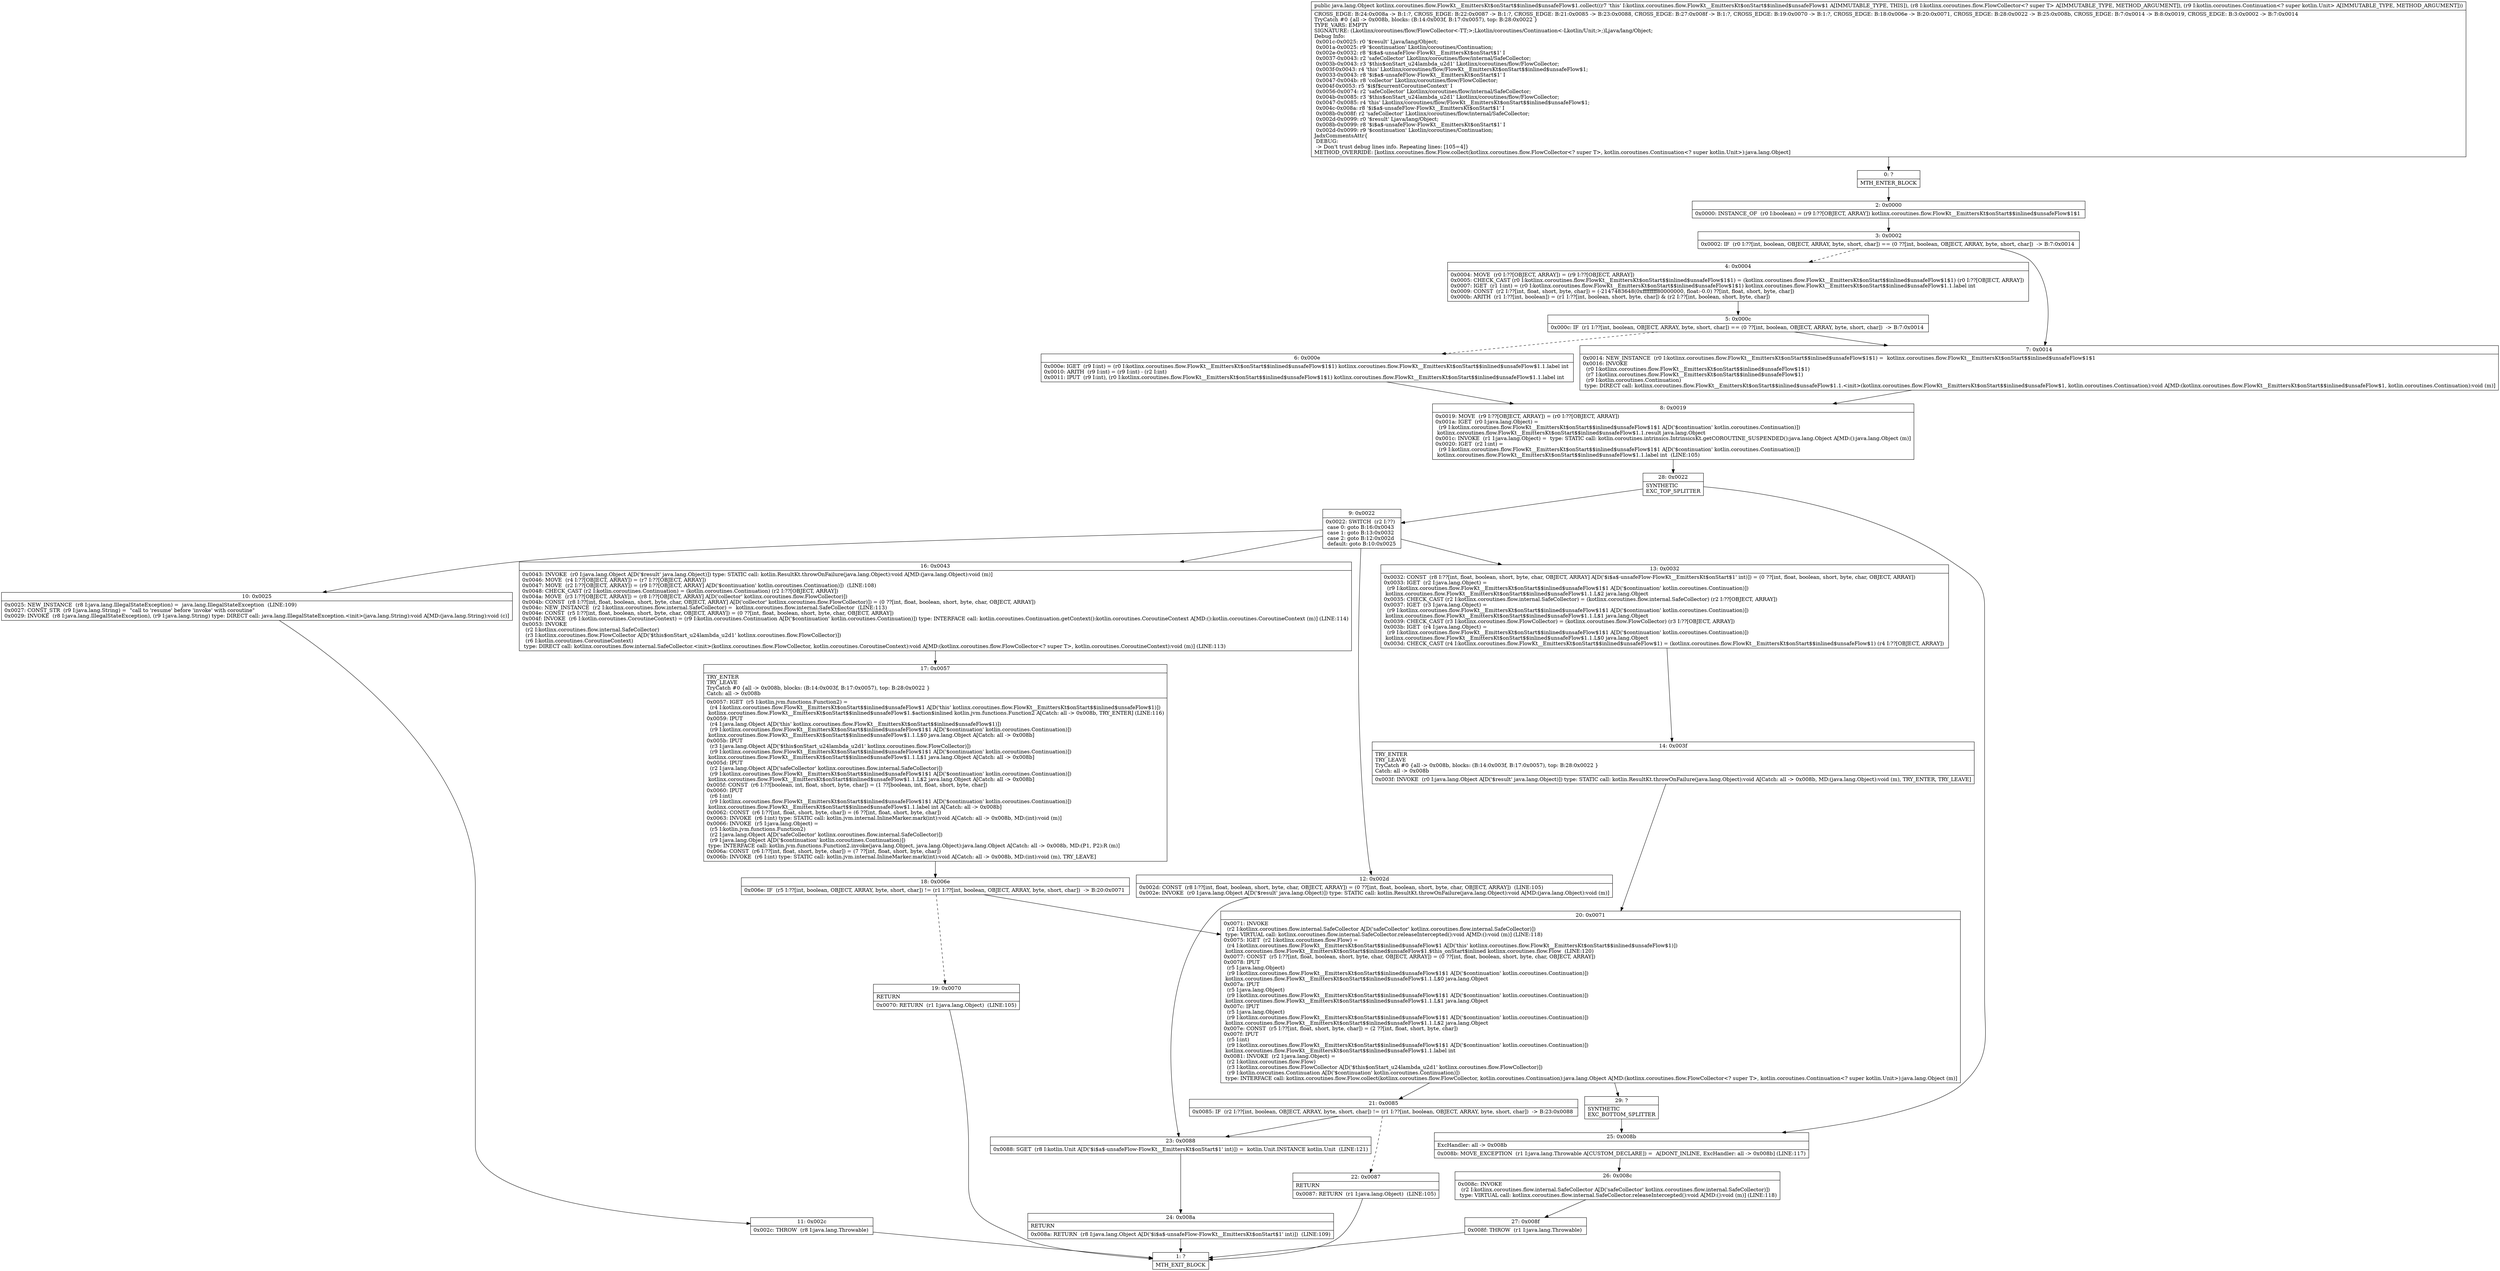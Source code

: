 digraph "CFG forkotlinx.coroutines.flow.FlowKt__EmittersKt$onStart$$inlined$unsafeFlow$1.collect(Lkotlinx\/coroutines\/flow\/FlowCollector;Lkotlin\/coroutines\/Continuation;)Ljava\/lang\/Object;" {
Node_0 [shape=record,label="{0\:\ ?|MTH_ENTER_BLOCK\l}"];
Node_2 [shape=record,label="{2\:\ 0x0000|0x0000: INSTANCE_OF  (r0 I:boolean) = (r9 I:??[OBJECT, ARRAY]) kotlinx.coroutines.flow.FlowKt__EmittersKt$onStart$$inlined$unsafeFlow$1$1 \l}"];
Node_3 [shape=record,label="{3\:\ 0x0002|0x0002: IF  (r0 I:??[int, boolean, OBJECT, ARRAY, byte, short, char]) == (0 ??[int, boolean, OBJECT, ARRAY, byte, short, char])  \-\> B:7:0x0014 \l}"];
Node_4 [shape=record,label="{4\:\ 0x0004|0x0004: MOVE  (r0 I:??[OBJECT, ARRAY]) = (r9 I:??[OBJECT, ARRAY]) \l0x0005: CHECK_CAST (r0 I:kotlinx.coroutines.flow.FlowKt__EmittersKt$onStart$$inlined$unsafeFlow$1$1) = (kotlinx.coroutines.flow.FlowKt__EmittersKt$onStart$$inlined$unsafeFlow$1$1) (r0 I:??[OBJECT, ARRAY]) \l0x0007: IGET  (r1 I:int) = (r0 I:kotlinx.coroutines.flow.FlowKt__EmittersKt$onStart$$inlined$unsafeFlow$1$1) kotlinx.coroutines.flow.FlowKt__EmittersKt$onStart$$inlined$unsafeFlow$1.1.label int \l0x0009: CONST  (r2 I:??[int, float, short, byte, char]) = (\-2147483648(0xffffffff80000000, float:\-0.0) ??[int, float, short, byte, char]) \l0x000b: ARITH  (r1 I:??[int, boolean]) = (r1 I:??[int, boolean, short, byte, char]) & (r2 I:??[int, boolean, short, byte, char]) \l}"];
Node_5 [shape=record,label="{5\:\ 0x000c|0x000c: IF  (r1 I:??[int, boolean, OBJECT, ARRAY, byte, short, char]) == (0 ??[int, boolean, OBJECT, ARRAY, byte, short, char])  \-\> B:7:0x0014 \l}"];
Node_6 [shape=record,label="{6\:\ 0x000e|0x000e: IGET  (r9 I:int) = (r0 I:kotlinx.coroutines.flow.FlowKt__EmittersKt$onStart$$inlined$unsafeFlow$1$1) kotlinx.coroutines.flow.FlowKt__EmittersKt$onStart$$inlined$unsafeFlow$1.1.label int \l0x0010: ARITH  (r9 I:int) = (r9 I:int) \- (r2 I:int) \l0x0011: IPUT  (r9 I:int), (r0 I:kotlinx.coroutines.flow.FlowKt__EmittersKt$onStart$$inlined$unsafeFlow$1$1) kotlinx.coroutines.flow.FlowKt__EmittersKt$onStart$$inlined$unsafeFlow$1.1.label int \l}"];
Node_8 [shape=record,label="{8\:\ 0x0019|0x0019: MOVE  (r9 I:??[OBJECT, ARRAY]) = (r0 I:??[OBJECT, ARRAY]) \l0x001a: IGET  (r0 I:java.lang.Object) = \l  (r9 I:kotlinx.coroutines.flow.FlowKt__EmittersKt$onStart$$inlined$unsafeFlow$1$1 A[D('$continuation' kotlin.coroutines.Continuation)])\l kotlinx.coroutines.flow.FlowKt__EmittersKt$onStart$$inlined$unsafeFlow$1.1.result java.lang.Object \l0x001c: INVOKE  (r1 I:java.lang.Object) =  type: STATIC call: kotlin.coroutines.intrinsics.IntrinsicsKt.getCOROUTINE_SUSPENDED():java.lang.Object A[MD:():java.lang.Object (m)]\l0x0020: IGET  (r2 I:int) = \l  (r9 I:kotlinx.coroutines.flow.FlowKt__EmittersKt$onStart$$inlined$unsafeFlow$1$1 A[D('$continuation' kotlin.coroutines.Continuation)])\l kotlinx.coroutines.flow.FlowKt__EmittersKt$onStart$$inlined$unsafeFlow$1.1.label int  (LINE:105)\l}"];
Node_28 [shape=record,label="{28\:\ 0x0022|SYNTHETIC\lEXC_TOP_SPLITTER\l}"];
Node_9 [shape=record,label="{9\:\ 0x0022|0x0022: SWITCH  (r2 I:??)\l case 0: goto B:16:0x0043\l case 1: goto B:13:0x0032\l case 2: goto B:12:0x002d\l default: goto B:10:0x0025 \l}"];
Node_10 [shape=record,label="{10\:\ 0x0025|0x0025: NEW_INSTANCE  (r8 I:java.lang.IllegalStateException) =  java.lang.IllegalStateException  (LINE:109)\l0x0027: CONST_STR  (r9 I:java.lang.String) =  \"call to 'resume' before 'invoke' with coroutine\" \l0x0029: INVOKE  (r8 I:java.lang.IllegalStateException), (r9 I:java.lang.String) type: DIRECT call: java.lang.IllegalStateException.\<init\>(java.lang.String):void A[MD:(java.lang.String):void (c)]\l}"];
Node_11 [shape=record,label="{11\:\ 0x002c|0x002c: THROW  (r8 I:java.lang.Throwable) \l}"];
Node_1 [shape=record,label="{1\:\ ?|MTH_EXIT_BLOCK\l}"];
Node_12 [shape=record,label="{12\:\ 0x002d|0x002d: CONST  (r8 I:??[int, float, boolean, short, byte, char, OBJECT, ARRAY]) = (0 ??[int, float, boolean, short, byte, char, OBJECT, ARRAY])  (LINE:105)\l0x002e: INVOKE  (r0 I:java.lang.Object A[D('$result' java.lang.Object)]) type: STATIC call: kotlin.ResultKt.throwOnFailure(java.lang.Object):void A[MD:(java.lang.Object):void (m)]\l}"];
Node_23 [shape=record,label="{23\:\ 0x0088|0x0088: SGET  (r8 I:kotlin.Unit A[D('$i$a$\-unsafeFlow\-FlowKt__EmittersKt$onStart$1' int)]) =  kotlin.Unit.INSTANCE kotlin.Unit  (LINE:121)\l}"];
Node_24 [shape=record,label="{24\:\ 0x008a|RETURN\l|0x008a: RETURN  (r8 I:java.lang.Object A[D('$i$a$\-unsafeFlow\-FlowKt__EmittersKt$onStart$1' int)])  (LINE:109)\l}"];
Node_13 [shape=record,label="{13\:\ 0x0032|0x0032: CONST  (r8 I:??[int, float, boolean, short, byte, char, OBJECT, ARRAY] A[D('$i$a$\-unsafeFlow\-FlowKt__EmittersKt$onStart$1' int)]) = (0 ??[int, float, boolean, short, byte, char, OBJECT, ARRAY]) \l0x0033: IGET  (r2 I:java.lang.Object) = \l  (r9 I:kotlinx.coroutines.flow.FlowKt__EmittersKt$onStart$$inlined$unsafeFlow$1$1 A[D('$continuation' kotlin.coroutines.Continuation)])\l kotlinx.coroutines.flow.FlowKt__EmittersKt$onStart$$inlined$unsafeFlow$1.1.L$2 java.lang.Object \l0x0035: CHECK_CAST (r2 I:kotlinx.coroutines.flow.internal.SafeCollector) = (kotlinx.coroutines.flow.internal.SafeCollector) (r2 I:??[OBJECT, ARRAY]) \l0x0037: IGET  (r3 I:java.lang.Object) = \l  (r9 I:kotlinx.coroutines.flow.FlowKt__EmittersKt$onStart$$inlined$unsafeFlow$1$1 A[D('$continuation' kotlin.coroutines.Continuation)])\l kotlinx.coroutines.flow.FlowKt__EmittersKt$onStart$$inlined$unsafeFlow$1.1.L$1 java.lang.Object \l0x0039: CHECK_CAST (r3 I:kotlinx.coroutines.flow.FlowCollector) = (kotlinx.coroutines.flow.FlowCollector) (r3 I:??[OBJECT, ARRAY]) \l0x003b: IGET  (r4 I:java.lang.Object) = \l  (r9 I:kotlinx.coroutines.flow.FlowKt__EmittersKt$onStart$$inlined$unsafeFlow$1$1 A[D('$continuation' kotlin.coroutines.Continuation)])\l kotlinx.coroutines.flow.FlowKt__EmittersKt$onStart$$inlined$unsafeFlow$1.1.L$0 java.lang.Object \l0x003d: CHECK_CAST (r4 I:kotlinx.coroutines.flow.FlowKt__EmittersKt$onStart$$inlined$unsafeFlow$1) = (kotlinx.coroutines.flow.FlowKt__EmittersKt$onStart$$inlined$unsafeFlow$1) (r4 I:??[OBJECT, ARRAY]) \l}"];
Node_14 [shape=record,label="{14\:\ 0x003f|TRY_ENTER\lTRY_LEAVE\lTryCatch #0 \{all \-\> 0x008b, blocks: (B:14:0x003f, B:17:0x0057), top: B:28:0x0022 \}\lCatch: all \-\> 0x008b\l|0x003f: INVOKE  (r0 I:java.lang.Object A[D('$result' java.lang.Object)]) type: STATIC call: kotlin.ResultKt.throwOnFailure(java.lang.Object):void A[Catch: all \-\> 0x008b, MD:(java.lang.Object):void (m), TRY_ENTER, TRY_LEAVE]\l}"];
Node_20 [shape=record,label="{20\:\ 0x0071|0x0071: INVOKE  \l  (r2 I:kotlinx.coroutines.flow.internal.SafeCollector A[D('safeCollector' kotlinx.coroutines.flow.internal.SafeCollector)])\l type: VIRTUAL call: kotlinx.coroutines.flow.internal.SafeCollector.releaseIntercepted():void A[MD:():void (m)] (LINE:118)\l0x0075: IGET  (r2 I:kotlinx.coroutines.flow.Flow) = \l  (r4 I:kotlinx.coroutines.flow.FlowKt__EmittersKt$onStart$$inlined$unsafeFlow$1 A[D('this' kotlinx.coroutines.flow.FlowKt__EmittersKt$onStart$$inlined$unsafeFlow$1)])\l kotlinx.coroutines.flow.FlowKt__EmittersKt$onStart$$inlined$unsafeFlow$1.$this_onStart$inlined kotlinx.coroutines.flow.Flow  (LINE:120)\l0x0077: CONST  (r5 I:??[int, float, boolean, short, byte, char, OBJECT, ARRAY]) = (0 ??[int, float, boolean, short, byte, char, OBJECT, ARRAY]) \l0x0078: IPUT  \l  (r5 I:java.lang.Object)\l  (r9 I:kotlinx.coroutines.flow.FlowKt__EmittersKt$onStart$$inlined$unsafeFlow$1$1 A[D('$continuation' kotlin.coroutines.Continuation)])\l kotlinx.coroutines.flow.FlowKt__EmittersKt$onStart$$inlined$unsafeFlow$1.1.L$0 java.lang.Object \l0x007a: IPUT  \l  (r5 I:java.lang.Object)\l  (r9 I:kotlinx.coroutines.flow.FlowKt__EmittersKt$onStart$$inlined$unsafeFlow$1$1 A[D('$continuation' kotlin.coroutines.Continuation)])\l kotlinx.coroutines.flow.FlowKt__EmittersKt$onStart$$inlined$unsafeFlow$1.1.L$1 java.lang.Object \l0x007c: IPUT  \l  (r5 I:java.lang.Object)\l  (r9 I:kotlinx.coroutines.flow.FlowKt__EmittersKt$onStart$$inlined$unsafeFlow$1$1 A[D('$continuation' kotlin.coroutines.Continuation)])\l kotlinx.coroutines.flow.FlowKt__EmittersKt$onStart$$inlined$unsafeFlow$1.1.L$2 java.lang.Object \l0x007e: CONST  (r5 I:??[int, float, short, byte, char]) = (2 ??[int, float, short, byte, char]) \l0x007f: IPUT  \l  (r5 I:int)\l  (r9 I:kotlinx.coroutines.flow.FlowKt__EmittersKt$onStart$$inlined$unsafeFlow$1$1 A[D('$continuation' kotlin.coroutines.Continuation)])\l kotlinx.coroutines.flow.FlowKt__EmittersKt$onStart$$inlined$unsafeFlow$1.1.label int \l0x0081: INVOKE  (r2 I:java.lang.Object) = \l  (r2 I:kotlinx.coroutines.flow.Flow)\l  (r3 I:kotlinx.coroutines.flow.FlowCollector A[D('$this$onStart_u24lambda_u2d1' kotlinx.coroutines.flow.FlowCollector)])\l  (r9 I:kotlin.coroutines.Continuation A[D('$continuation' kotlin.coroutines.Continuation)])\l type: INTERFACE call: kotlinx.coroutines.flow.Flow.collect(kotlinx.coroutines.flow.FlowCollector, kotlin.coroutines.Continuation):java.lang.Object A[MD:(kotlinx.coroutines.flow.FlowCollector\<? super T\>, kotlin.coroutines.Continuation\<? super kotlin.Unit\>):java.lang.Object (m)]\l}"];
Node_21 [shape=record,label="{21\:\ 0x0085|0x0085: IF  (r2 I:??[int, boolean, OBJECT, ARRAY, byte, short, char]) != (r1 I:??[int, boolean, OBJECT, ARRAY, byte, short, char])  \-\> B:23:0x0088 \l}"];
Node_22 [shape=record,label="{22\:\ 0x0087|RETURN\l|0x0087: RETURN  (r1 I:java.lang.Object)  (LINE:105)\l}"];
Node_29 [shape=record,label="{29\:\ ?|SYNTHETIC\lEXC_BOTTOM_SPLITTER\l}"];
Node_16 [shape=record,label="{16\:\ 0x0043|0x0043: INVOKE  (r0 I:java.lang.Object A[D('$result' java.lang.Object)]) type: STATIC call: kotlin.ResultKt.throwOnFailure(java.lang.Object):void A[MD:(java.lang.Object):void (m)]\l0x0046: MOVE  (r4 I:??[OBJECT, ARRAY]) = (r7 I:??[OBJECT, ARRAY]) \l0x0047: MOVE  (r2 I:??[OBJECT, ARRAY]) = (r9 I:??[OBJECT, ARRAY] A[D('$continuation' kotlin.coroutines.Continuation)])  (LINE:108)\l0x0048: CHECK_CAST (r2 I:kotlin.coroutines.Continuation) = (kotlin.coroutines.Continuation) (r2 I:??[OBJECT, ARRAY]) \l0x004a: MOVE  (r3 I:??[OBJECT, ARRAY]) = (r8 I:??[OBJECT, ARRAY] A[D('collector' kotlinx.coroutines.flow.FlowCollector)]) \l0x004b: CONST  (r8 I:??[int, float, boolean, short, byte, char, OBJECT, ARRAY] A[D('collector' kotlinx.coroutines.flow.FlowCollector)]) = (0 ??[int, float, boolean, short, byte, char, OBJECT, ARRAY]) \l0x004c: NEW_INSTANCE  (r2 I:kotlinx.coroutines.flow.internal.SafeCollector) =  kotlinx.coroutines.flow.internal.SafeCollector  (LINE:113)\l0x004e: CONST  (r5 I:??[int, float, boolean, short, byte, char, OBJECT, ARRAY]) = (0 ??[int, float, boolean, short, byte, char, OBJECT, ARRAY]) \l0x004f: INVOKE  (r6 I:kotlin.coroutines.CoroutineContext) = (r9 I:kotlin.coroutines.Continuation A[D('$continuation' kotlin.coroutines.Continuation)]) type: INTERFACE call: kotlin.coroutines.Continuation.getContext():kotlin.coroutines.CoroutineContext A[MD:():kotlin.coroutines.CoroutineContext (m)] (LINE:114)\l0x0053: INVOKE  \l  (r2 I:kotlinx.coroutines.flow.internal.SafeCollector)\l  (r3 I:kotlinx.coroutines.flow.FlowCollector A[D('$this$onStart_u24lambda_u2d1' kotlinx.coroutines.flow.FlowCollector)])\l  (r6 I:kotlin.coroutines.CoroutineContext)\l type: DIRECT call: kotlinx.coroutines.flow.internal.SafeCollector.\<init\>(kotlinx.coroutines.flow.FlowCollector, kotlin.coroutines.CoroutineContext):void A[MD:(kotlinx.coroutines.flow.FlowCollector\<? super T\>, kotlin.coroutines.CoroutineContext):void (m)] (LINE:113)\l}"];
Node_17 [shape=record,label="{17\:\ 0x0057|TRY_ENTER\lTRY_LEAVE\lTryCatch #0 \{all \-\> 0x008b, blocks: (B:14:0x003f, B:17:0x0057), top: B:28:0x0022 \}\lCatch: all \-\> 0x008b\l|0x0057: IGET  (r5 I:kotlin.jvm.functions.Function2) = \l  (r4 I:kotlinx.coroutines.flow.FlowKt__EmittersKt$onStart$$inlined$unsafeFlow$1 A[D('this' kotlinx.coroutines.flow.FlowKt__EmittersKt$onStart$$inlined$unsafeFlow$1)])\l kotlinx.coroutines.flow.FlowKt__EmittersKt$onStart$$inlined$unsafeFlow$1.$action$inlined kotlin.jvm.functions.Function2 A[Catch: all \-\> 0x008b, TRY_ENTER] (LINE:116)\l0x0059: IPUT  \l  (r4 I:java.lang.Object A[D('this' kotlinx.coroutines.flow.FlowKt__EmittersKt$onStart$$inlined$unsafeFlow$1)])\l  (r9 I:kotlinx.coroutines.flow.FlowKt__EmittersKt$onStart$$inlined$unsafeFlow$1$1 A[D('$continuation' kotlin.coroutines.Continuation)])\l kotlinx.coroutines.flow.FlowKt__EmittersKt$onStart$$inlined$unsafeFlow$1.1.L$0 java.lang.Object A[Catch: all \-\> 0x008b]\l0x005b: IPUT  \l  (r3 I:java.lang.Object A[D('$this$onStart_u24lambda_u2d1' kotlinx.coroutines.flow.FlowCollector)])\l  (r9 I:kotlinx.coroutines.flow.FlowKt__EmittersKt$onStart$$inlined$unsafeFlow$1$1 A[D('$continuation' kotlin.coroutines.Continuation)])\l kotlinx.coroutines.flow.FlowKt__EmittersKt$onStart$$inlined$unsafeFlow$1.1.L$1 java.lang.Object A[Catch: all \-\> 0x008b]\l0x005d: IPUT  \l  (r2 I:java.lang.Object A[D('safeCollector' kotlinx.coroutines.flow.internal.SafeCollector)])\l  (r9 I:kotlinx.coroutines.flow.FlowKt__EmittersKt$onStart$$inlined$unsafeFlow$1$1 A[D('$continuation' kotlin.coroutines.Continuation)])\l kotlinx.coroutines.flow.FlowKt__EmittersKt$onStart$$inlined$unsafeFlow$1.1.L$2 java.lang.Object A[Catch: all \-\> 0x008b]\l0x005f: CONST  (r6 I:??[boolean, int, float, short, byte, char]) = (1 ??[boolean, int, float, short, byte, char]) \l0x0060: IPUT  \l  (r6 I:int)\l  (r9 I:kotlinx.coroutines.flow.FlowKt__EmittersKt$onStart$$inlined$unsafeFlow$1$1 A[D('$continuation' kotlin.coroutines.Continuation)])\l kotlinx.coroutines.flow.FlowKt__EmittersKt$onStart$$inlined$unsafeFlow$1.1.label int A[Catch: all \-\> 0x008b]\l0x0062: CONST  (r6 I:??[int, float, short, byte, char]) = (6 ??[int, float, short, byte, char]) \l0x0063: INVOKE  (r6 I:int) type: STATIC call: kotlin.jvm.internal.InlineMarker.mark(int):void A[Catch: all \-\> 0x008b, MD:(int):void (m)]\l0x0066: INVOKE  (r5 I:java.lang.Object) = \l  (r5 I:kotlin.jvm.functions.Function2)\l  (r2 I:java.lang.Object A[D('safeCollector' kotlinx.coroutines.flow.internal.SafeCollector)])\l  (r9 I:java.lang.Object A[D('$continuation' kotlin.coroutines.Continuation)])\l type: INTERFACE call: kotlin.jvm.functions.Function2.invoke(java.lang.Object, java.lang.Object):java.lang.Object A[Catch: all \-\> 0x008b, MD:(P1, P2):R (m)]\l0x006a: CONST  (r6 I:??[int, float, short, byte, char]) = (7 ??[int, float, short, byte, char]) \l0x006b: INVOKE  (r6 I:int) type: STATIC call: kotlin.jvm.internal.InlineMarker.mark(int):void A[Catch: all \-\> 0x008b, MD:(int):void (m), TRY_LEAVE]\l}"];
Node_18 [shape=record,label="{18\:\ 0x006e|0x006e: IF  (r5 I:??[int, boolean, OBJECT, ARRAY, byte, short, char]) != (r1 I:??[int, boolean, OBJECT, ARRAY, byte, short, char])  \-\> B:20:0x0071 \l}"];
Node_19 [shape=record,label="{19\:\ 0x0070|RETURN\l|0x0070: RETURN  (r1 I:java.lang.Object)  (LINE:105)\l}"];
Node_25 [shape=record,label="{25\:\ 0x008b|ExcHandler: all \-\> 0x008b\l|0x008b: MOVE_EXCEPTION  (r1 I:java.lang.Throwable A[CUSTOM_DECLARE]) =  A[DONT_INLINE, ExcHandler: all \-\> 0x008b] (LINE:117)\l}"];
Node_26 [shape=record,label="{26\:\ 0x008c|0x008c: INVOKE  \l  (r2 I:kotlinx.coroutines.flow.internal.SafeCollector A[D('safeCollector' kotlinx.coroutines.flow.internal.SafeCollector)])\l type: VIRTUAL call: kotlinx.coroutines.flow.internal.SafeCollector.releaseIntercepted():void A[MD:():void (m)] (LINE:118)\l}"];
Node_27 [shape=record,label="{27\:\ 0x008f|0x008f: THROW  (r1 I:java.lang.Throwable) \l}"];
Node_7 [shape=record,label="{7\:\ 0x0014|0x0014: NEW_INSTANCE  (r0 I:kotlinx.coroutines.flow.FlowKt__EmittersKt$onStart$$inlined$unsafeFlow$1$1) =  kotlinx.coroutines.flow.FlowKt__EmittersKt$onStart$$inlined$unsafeFlow$1$1 \l0x0016: INVOKE  \l  (r0 I:kotlinx.coroutines.flow.FlowKt__EmittersKt$onStart$$inlined$unsafeFlow$1$1)\l  (r7 I:kotlinx.coroutines.flow.FlowKt__EmittersKt$onStart$$inlined$unsafeFlow$1)\l  (r9 I:kotlin.coroutines.Continuation)\l type: DIRECT call: kotlinx.coroutines.flow.FlowKt__EmittersKt$onStart$$inlined$unsafeFlow$1.1.\<init\>(kotlinx.coroutines.flow.FlowKt__EmittersKt$onStart$$inlined$unsafeFlow$1, kotlin.coroutines.Continuation):void A[MD:(kotlinx.coroutines.flow.FlowKt__EmittersKt$onStart$$inlined$unsafeFlow$1, kotlin.coroutines.Continuation):void (m)]\l}"];
MethodNode[shape=record,label="{public java.lang.Object kotlinx.coroutines.flow.FlowKt__EmittersKt$onStart$$inlined$unsafeFlow$1.collect((r7 'this' I:kotlinx.coroutines.flow.FlowKt__EmittersKt$onStart$$inlined$unsafeFlow$1 A[IMMUTABLE_TYPE, THIS]), (r8 I:kotlinx.coroutines.flow.FlowCollector\<? super T\> A[IMMUTABLE_TYPE, METHOD_ARGUMENT]), (r9 I:kotlin.coroutines.Continuation\<? super kotlin.Unit\> A[IMMUTABLE_TYPE, METHOD_ARGUMENT]))  | CROSS_EDGE: B:24:0x008a \-\> B:1:?, CROSS_EDGE: B:22:0x0087 \-\> B:1:?, CROSS_EDGE: B:21:0x0085 \-\> B:23:0x0088, CROSS_EDGE: B:27:0x008f \-\> B:1:?, CROSS_EDGE: B:19:0x0070 \-\> B:1:?, CROSS_EDGE: B:18:0x006e \-\> B:20:0x0071, CROSS_EDGE: B:28:0x0022 \-\> B:25:0x008b, CROSS_EDGE: B:7:0x0014 \-\> B:8:0x0019, CROSS_EDGE: B:3:0x0002 \-\> B:7:0x0014\lTryCatch #0 \{all \-\> 0x008b, blocks: (B:14:0x003f, B:17:0x0057), top: B:28:0x0022 \}\lTYPE_VARS: EMPTY\lSIGNATURE: (Lkotlinx\/coroutines\/flow\/FlowCollector\<\-TT;\>;Lkotlin\/coroutines\/Continuation\<\-Lkotlin\/Unit;\>;)Ljava\/lang\/Object;\lDebug Info:\l  0x001c\-0x0025: r0 '$result' Ljava\/lang\/Object;\l  0x001a\-0x0025: r9 '$continuation' Lkotlin\/coroutines\/Continuation;\l  0x002e\-0x0032: r8 '$i$a$\-unsafeFlow\-FlowKt__EmittersKt$onStart$1' I\l  0x0037\-0x0043: r2 'safeCollector' Lkotlinx\/coroutines\/flow\/internal\/SafeCollector;\l  0x003b\-0x0043: r3 '$this$onStart_u24lambda_u2d1' Lkotlinx\/coroutines\/flow\/FlowCollector;\l  0x003f\-0x0043: r4 'this' Lkotlinx\/coroutines\/flow\/FlowKt__EmittersKt$onStart$$inlined$unsafeFlow$1;\l  0x0033\-0x0043: r8 '$i$a$\-unsafeFlow\-FlowKt__EmittersKt$onStart$1' I\l  0x0047\-0x004b: r8 'collector' Lkotlinx\/coroutines\/flow\/FlowCollector;\l  0x004f\-0x0053: r5 '$i$f$currentCoroutineContext' I\l  0x0056\-0x0074: r2 'safeCollector' Lkotlinx\/coroutines\/flow\/internal\/SafeCollector;\l  0x004b\-0x0085: r3 '$this$onStart_u24lambda_u2d1' Lkotlinx\/coroutines\/flow\/FlowCollector;\l  0x0047\-0x0085: r4 'this' Lkotlinx\/coroutines\/flow\/FlowKt__EmittersKt$onStart$$inlined$unsafeFlow$1;\l  0x004c\-0x008a: r8 '$i$a$\-unsafeFlow\-FlowKt__EmittersKt$onStart$1' I\l  0x008b\-0x008f: r2 'safeCollector' Lkotlinx\/coroutines\/flow\/internal\/SafeCollector;\l  0x002d\-0x0099: r0 '$result' Ljava\/lang\/Object;\l  0x008b\-0x0099: r8 '$i$a$\-unsafeFlow\-FlowKt__EmittersKt$onStart$1' I\l  0x002d\-0x0099: r9 '$continuation' Lkotlin\/coroutines\/Continuation;\lJadxCommentsAttr\{\l DEBUG: \l \-\> Don't trust debug lines info. Repeating lines: [105=4]\}\lMETHOD_OVERRIDE: [kotlinx.coroutines.flow.Flow.collect(kotlinx.coroutines.flow.FlowCollector\<? super T\>, kotlin.coroutines.Continuation\<? super kotlin.Unit\>):java.lang.Object]\l}"];
MethodNode -> Node_0;Node_0 -> Node_2;
Node_2 -> Node_3;
Node_3 -> Node_4[style=dashed];
Node_3 -> Node_7;
Node_4 -> Node_5;
Node_5 -> Node_6[style=dashed];
Node_5 -> Node_7;
Node_6 -> Node_8;
Node_8 -> Node_28;
Node_28 -> Node_9;
Node_28 -> Node_25;
Node_9 -> Node_10;
Node_9 -> Node_12;
Node_9 -> Node_13;
Node_9 -> Node_16;
Node_10 -> Node_11;
Node_11 -> Node_1;
Node_12 -> Node_23;
Node_23 -> Node_24;
Node_24 -> Node_1;
Node_13 -> Node_14;
Node_14 -> Node_20;
Node_20 -> Node_21;
Node_20 -> Node_29;
Node_21 -> Node_22[style=dashed];
Node_21 -> Node_23;
Node_22 -> Node_1;
Node_29 -> Node_25;
Node_16 -> Node_17;
Node_17 -> Node_18;
Node_18 -> Node_19[style=dashed];
Node_18 -> Node_20;
Node_19 -> Node_1;
Node_25 -> Node_26;
Node_26 -> Node_27;
Node_27 -> Node_1;
Node_7 -> Node_8;
}

